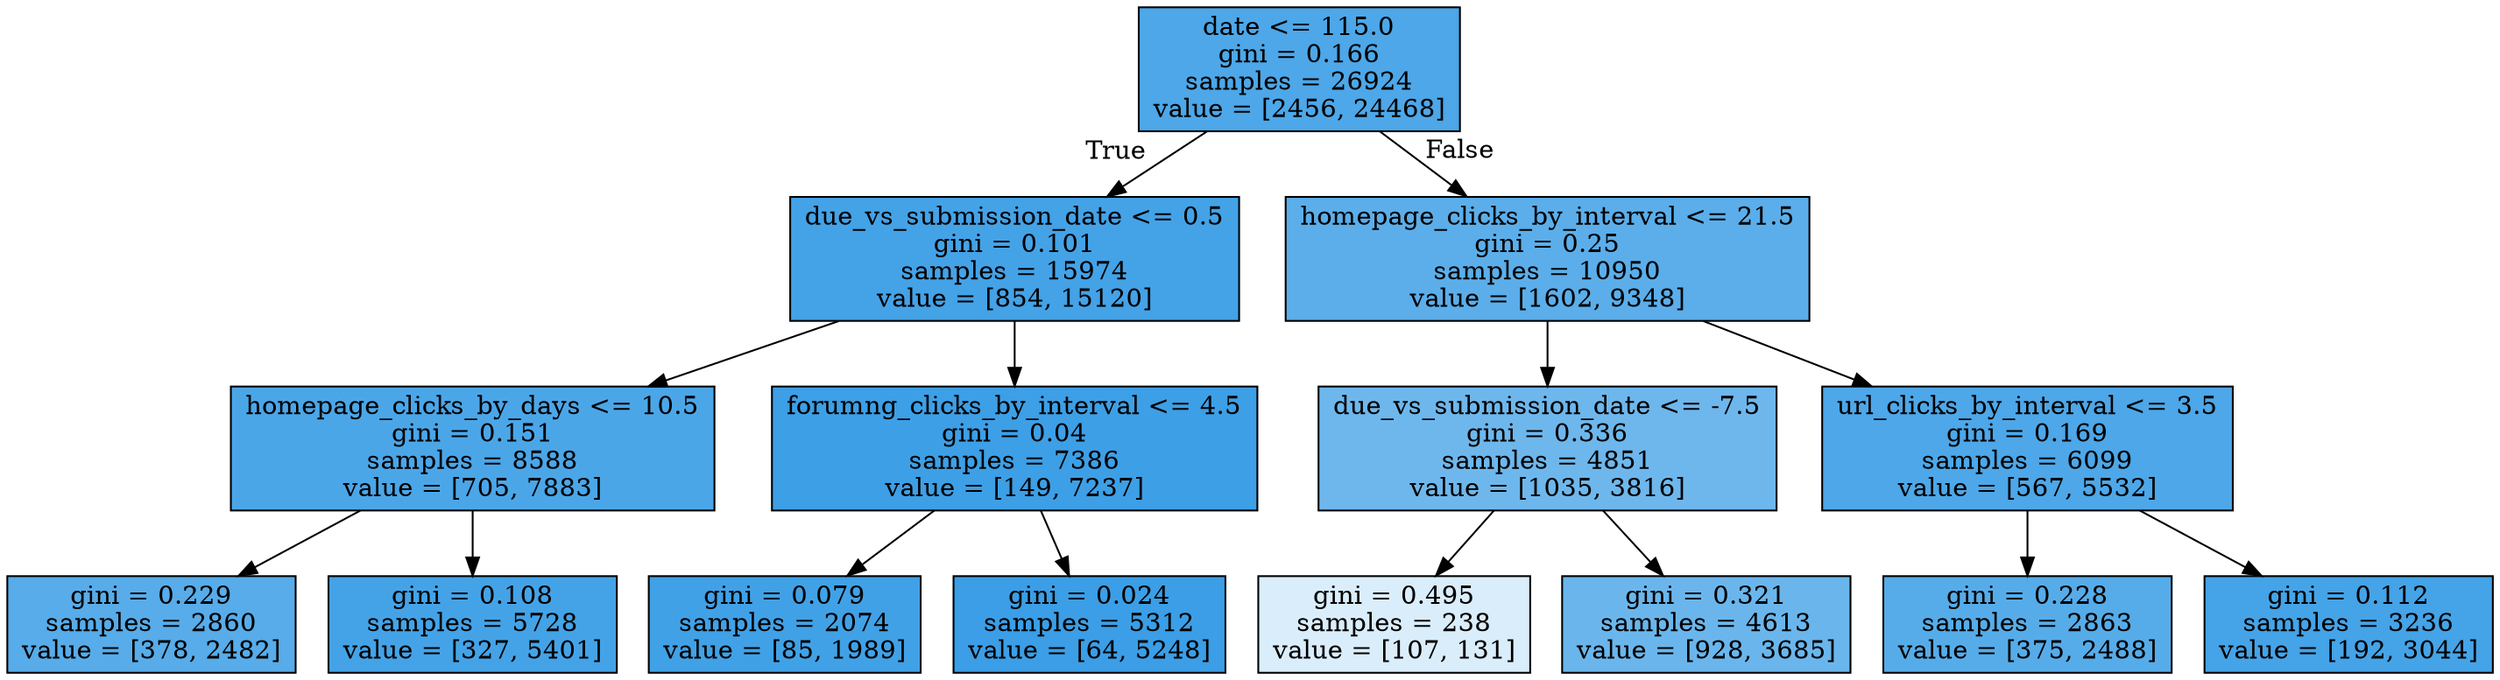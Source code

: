 digraph Tree {
node [shape=box, style="filled", color="black"] ;
0 [label="date <= 115.0\ngini = 0.166\nsamples = 26924\nvalue = [2456, 24468]", fillcolor="#399de5e5"] ;
1 [label="due_vs_submission_date <= 0.5\ngini = 0.101\nsamples = 15974\nvalue = [854, 15120]", fillcolor="#399de5f1"] ;
0 -> 1 [labeldistance=2.5, labelangle=45, headlabel="True"] ;
2 [label="homepage_clicks_by_days <= 10.5\ngini = 0.151\nsamples = 8588\nvalue = [705, 7883]", fillcolor="#399de5e8"] ;
1 -> 2 ;
3 [label="gini = 0.229\nsamples = 2860\nvalue = [378, 2482]", fillcolor="#399de5d8"] ;
2 -> 3 ;
4 [label="gini = 0.108\nsamples = 5728\nvalue = [327, 5401]", fillcolor="#399de5f0"] ;
2 -> 4 ;
5 [label="forumng_clicks_by_interval <= 4.5\ngini = 0.04\nsamples = 7386\nvalue = [149, 7237]", fillcolor="#399de5fa"] ;
1 -> 5 ;
6 [label="gini = 0.079\nsamples = 2074\nvalue = [85, 1989]", fillcolor="#399de5f4"] ;
5 -> 6 ;
7 [label="gini = 0.024\nsamples = 5312\nvalue = [64, 5248]", fillcolor="#399de5fc"] ;
5 -> 7 ;
8 [label="homepage_clicks_by_interval <= 21.5\ngini = 0.25\nsamples = 10950\nvalue = [1602, 9348]", fillcolor="#399de5d3"] ;
0 -> 8 [labeldistance=2.5, labelangle=-45, headlabel="False"] ;
9 [label="due_vs_submission_date <= -7.5\ngini = 0.336\nsamples = 4851\nvalue = [1035, 3816]", fillcolor="#399de5ba"] ;
8 -> 9 ;
10 [label="gini = 0.495\nsamples = 238\nvalue = [107, 131]", fillcolor="#399de52f"] ;
9 -> 10 ;
11 [label="gini = 0.321\nsamples = 4613\nvalue = [928, 3685]", fillcolor="#399de5bf"] ;
9 -> 11 ;
12 [label="url_clicks_by_interval <= 3.5\ngini = 0.169\nsamples = 6099\nvalue = [567, 5532]", fillcolor="#399de5e5"] ;
8 -> 12 ;
13 [label="gini = 0.228\nsamples = 2863\nvalue = [375, 2488]", fillcolor="#399de5d9"] ;
12 -> 13 ;
14 [label="gini = 0.112\nsamples = 3236\nvalue = [192, 3044]", fillcolor="#399de5ef"] ;
12 -> 14 ;
}